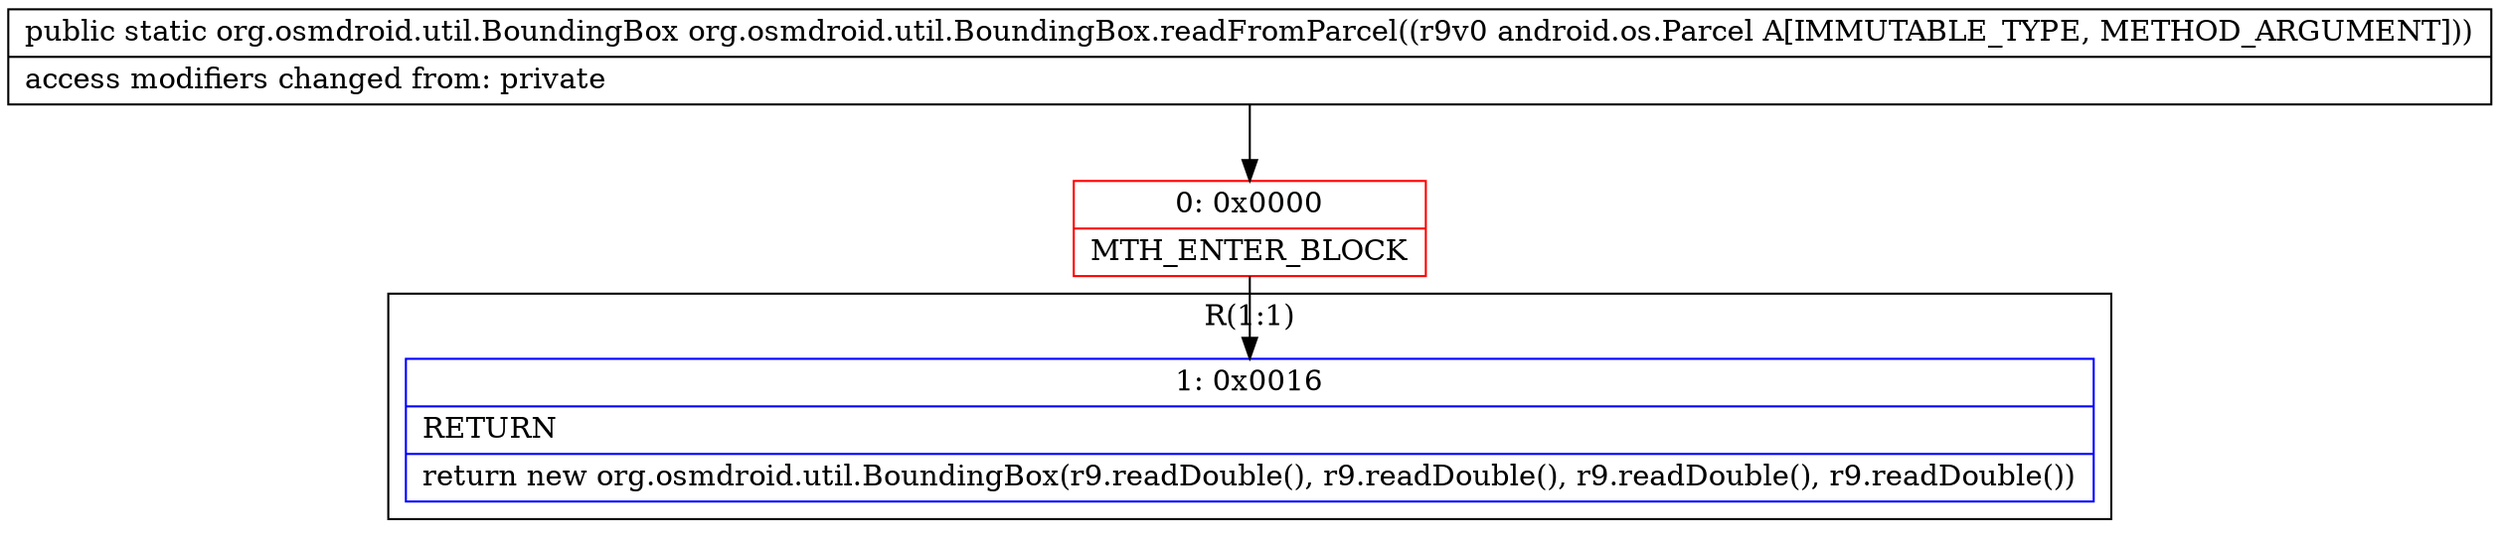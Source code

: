 digraph "CFG fororg.osmdroid.util.BoundingBox.readFromParcel(Landroid\/os\/Parcel;)Lorg\/osmdroid\/util\/BoundingBox;" {
subgraph cluster_Region_1983554769 {
label = "R(1:1)";
node [shape=record,color=blue];
Node_1 [shape=record,label="{1\:\ 0x0016|RETURN\l|return new org.osmdroid.util.BoundingBox(r9.readDouble(), r9.readDouble(), r9.readDouble(), r9.readDouble())\l}"];
}
Node_0 [shape=record,color=red,label="{0\:\ 0x0000|MTH_ENTER_BLOCK\l}"];
MethodNode[shape=record,label="{public static org.osmdroid.util.BoundingBox org.osmdroid.util.BoundingBox.readFromParcel((r9v0 android.os.Parcel A[IMMUTABLE_TYPE, METHOD_ARGUMENT]))  | access modifiers changed from: private\l}"];
MethodNode -> Node_0;
Node_0 -> Node_1;
}

